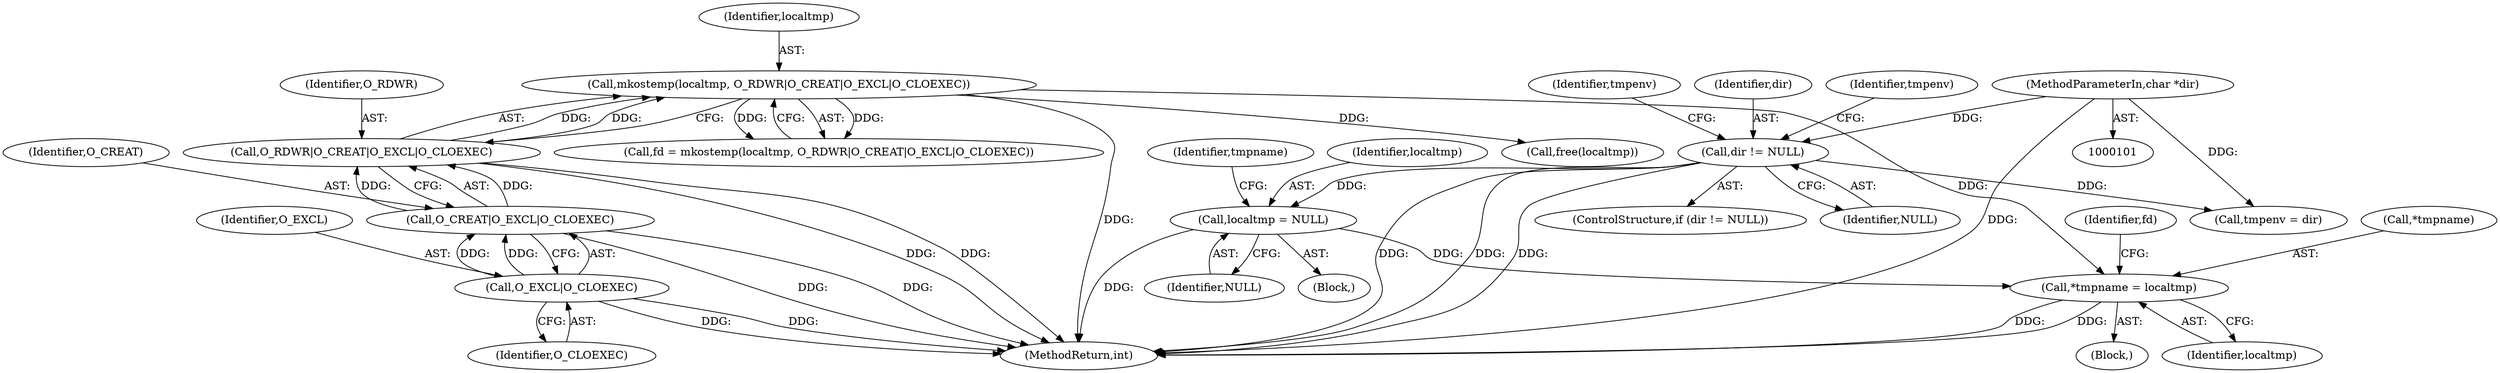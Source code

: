 digraph "0_util-linux_bde91c85bdc77975155058276f99d2e0f5eab5a9_0@API" {
"1000176" [label="(Call,*tmpname = localtmp)"];
"1000154" [label="(Call,mkostemp(localtmp, O_RDWR|O_CREAT|O_EXCL|O_CLOEXEC))"];
"1000156" [label="(Call,O_RDWR|O_CREAT|O_EXCL|O_CLOEXEC)"];
"1000158" [label="(Call,O_CREAT|O_EXCL|O_CLOEXEC)"];
"1000160" [label="(Call,O_EXCL|O_CLOEXEC)"];
"1000173" [label="(Call,localtmp = NULL)"];
"1000111" [label="(Call,dir != NULL)"];
"1000103" [label="(MethodParameterIn,char *dir)"];
"1000170" [label="(Block,)"];
"1000175" [label="(Identifier,NULL)"];
"1000111" [label="(Call,dir != NULL)"];
"1000158" [label="(Call,O_CREAT|O_EXCL|O_CLOEXEC)"];
"1000161" [label="(Identifier,O_EXCL)"];
"1000113" [label="(Identifier,NULL)"];
"1000119" [label="(Identifier,tmpenv)"];
"1000114" [label="(Call,tmpenv = dir)"];
"1000160" [label="(Call,O_EXCL|O_CLOEXEC)"];
"1000159" [label="(Identifier,O_CREAT)"];
"1000162" [label="(Identifier,O_CLOEXEC)"];
"1000156" [label="(Call,O_RDWR|O_CREAT|O_EXCL|O_CLOEXEC)"];
"1000157" [label="(Identifier,O_RDWR)"];
"1000103" [label="(MethodParameterIn,char *dir)"];
"1000171" [label="(Call,free(localtmp))"];
"1000115" [label="(Identifier,tmpenv)"];
"1000155" [label="(Identifier,localtmp)"];
"1000104" [label="(Block,)"];
"1000173" [label="(Call,localtmp = NULL)"];
"1000176" [label="(Call,*tmpname = localtmp)"];
"1000174" [label="(Identifier,localtmp)"];
"1000110" [label="(ControlStructure,if (dir != NULL))"];
"1000181" [label="(Identifier,fd)"];
"1000152" [label="(Call,fd = mkostemp(localtmp, O_RDWR|O_CREAT|O_EXCL|O_CLOEXEC))"];
"1000177" [label="(Call,*tmpname)"];
"1000178" [label="(Identifier,tmpname)"];
"1000112" [label="(Identifier,dir)"];
"1000182" [label="(MethodReturn,int)"];
"1000179" [label="(Identifier,localtmp)"];
"1000154" [label="(Call,mkostemp(localtmp, O_RDWR|O_CREAT|O_EXCL|O_CLOEXEC))"];
"1000176" -> "1000104"  [label="AST: "];
"1000176" -> "1000179"  [label="CFG: "];
"1000177" -> "1000176"  [label="AST: "];
"1000179" -> "1000176"  [label="AST: "];
"1000181" -> "1000176"  [label="CFG: "];
"1000176" -> "1000182"  [label="DDG: "];
"1000176" -> "1000182"  [label="DDG: "];
"1000154" -> "1000176"  [label="DDG: "];
"1000173" -> "1000176"  [label="DDG: "];
"1000154" -> "1000152"  [label="AST: "];
"1000154" -> "1000156"  [label="CFG: "];
"1000155" -> "1000154"  [label="AST: "];
"1000156" -> "1000154"  [label="AST: "];
"1000152" -> "1000154"  [label="CFG: "];
"1000154" -> "1000182"  [label="DDG: "];
"1000154" -> "1000152"  [label="DDG: "];
"1000154" -> "1000152"  [label="DDG: "];
"1000156" -> "1000154"  [label="DDG: "];
"1000156" -> "1000154"  [label="DDG: "];
"1000154" -> "1000171"  [label="DDG: "];
"1000156" -> "1000158"  [label="CFG: "];
"1000157" -> "1000156"  [label="AST: "];
"1000158" -> "1000156"  [label="AST: "];
"1000156" -> "1000182"  [label="DDG: "];
"1000156" -> "1000182"  [label="DDG: "];
"1000158" -> "1000156"  [label="DDG: "];
"1000158" -> "1000156"  [label="DDG: "];
"1000158" -> "1000160"  [label="CFG: "];
"1000159" -> "1000158"  [label="AST: "];
"1000160" -> "1000158"  [label="AST: "];
"1000158" -> "1000182"  [label="DDG: "];
"1000158" -> "1000182"  [label="DDG: "];
"1000160" -> "1000158"  [label="DDG: "];
"1000160" -> "1000158"  [label="DDG: "];
"1000160" -> "1000162"  [label="CFG: "];
"1000161" -> "1000160"  [label="AST: "];
"1000162" -> "1000160"  [label="AST: "];
"1000160" -> "1000182"  [label="DDG: "];
"1000160" -> "1000182"  [label="DDG: "];
"1000173" -> "1000170"  [label="AST: "];
"1000173" -> "1000175"  [label="CFG: "];
"1000174" -> "1000173"  [label="AST: "];
"1000175" -> "1000173"  [label="AST: "];
"1000178" -> "1000173"  [label="CFG: "];
"1000173" -> "1000182"  [label="DDG: "];
"1000111" -> "1000173"  [label="DDG: "];
"1000111" -> "1000110"  [label="AST: "];
"1000111" -> "1000113"  [label="CFG: "];
"1000112" -> "1000111"  [label="AST: "];
"1000113" -> "1000111"  [label="AST: "];
"1000115" -> "1000111"  [label="CFG: "];
"1000119" -> "1000111"  [label="CFG: "];
"1000111" -> "1000182"  [label="DDG: "];
"1000111" -> "1000182"  [label="DDG: "];
"1000111" -> "1000182"  [label="DDG: "];
"1000103" -> "1000111"  [label="DDG: "];
"1000111" -> "1000114"  [label="DDG: "];
"1000103" -> "1000101"  [label="AST: "];
"1000103" -> "1000182"  [label="DDG: "];
"1000103" -> "1000114"  [label="DDG: "];
}
